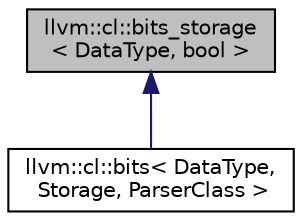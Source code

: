 digraph "llvm::cl::bits_storage&lt; DataType, bool &gt;"
{
 // LATEX_PDF_SIZE
  bgcolor="transparent";
  edge [fontname="Helvetica",fontsize="10",labelfontname="Helvetica",labelfontsize="10"];
  node [fontname="Helvetica",fontsize="10",shape=record];
  Node1 [label="llvm::cl::bits_storage\l\< DataType, bool \>",height=0.2,width=0.4,color="black", fillcolor="grey75", style="filled", fontcolor="black",tooltip=" "];
  Node1 -> Node2 [dir="back",color="midnightblue",fontsize="10",style="solid",fontname="Helvetica"];
  Node2 [label="llvm::cl::bits\< DataType,\l Storage, ParserClass \>",height=0.2,width=0.4,color="black",URL="$classllvm_1_1cl_1_1bits.html",tooltip=" "];
}
